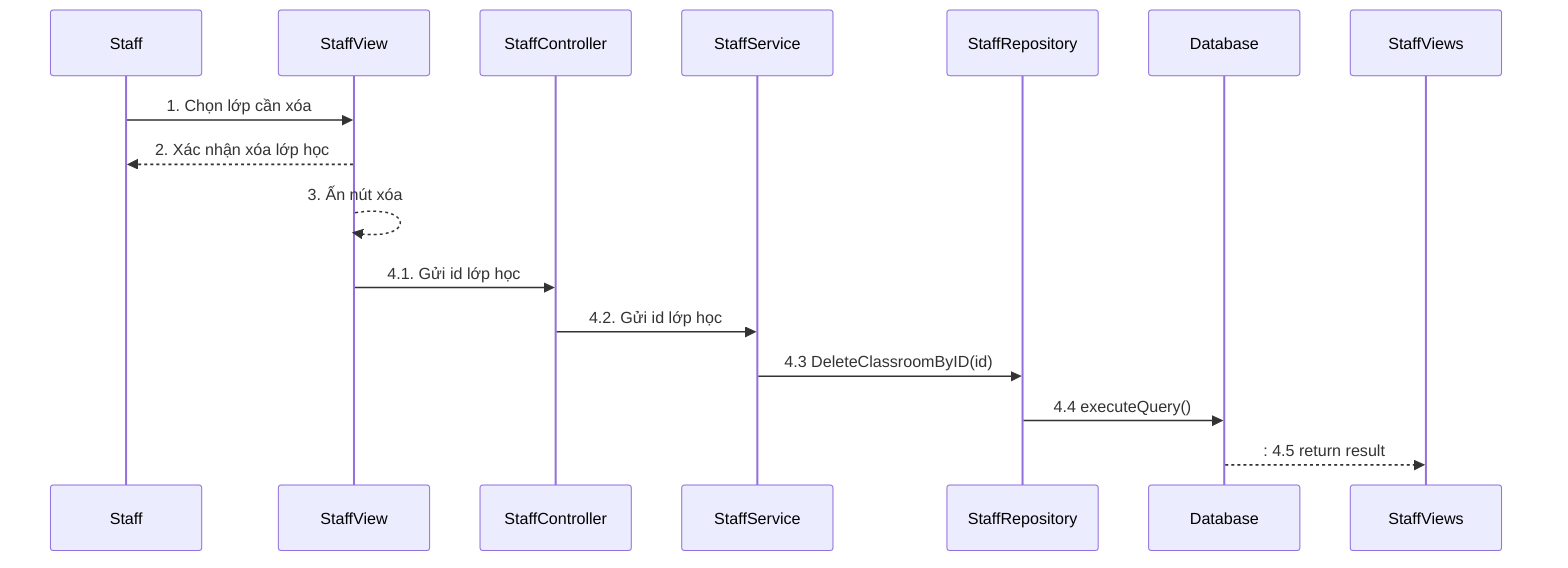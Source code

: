 sequenceDiagram
    participant Staff
    participant StaffView
    participant StaffController
    participant StaffService
    participant StaffRepository
    participant Database

    Staff->>StaffView:  1. Chọn lớp cần xóa
    
    StaffView-->>Staff: 2. Xác nhận xóa lớp học
    StaffView-->>StaffView: 3. Ấn nút xóa
    StaffView->>StaffController: 4.1. Gửi id lớp học
    StaffController->>StaffService: 4.2. Gửi id lớp học
    StaffService->>StaffRepository: 4.3 DeleteClassroomByID(id)
    StaffRepository->>Database: 4.4 executeQuery()
    Database-->>StaffViews:: 4.5 return result